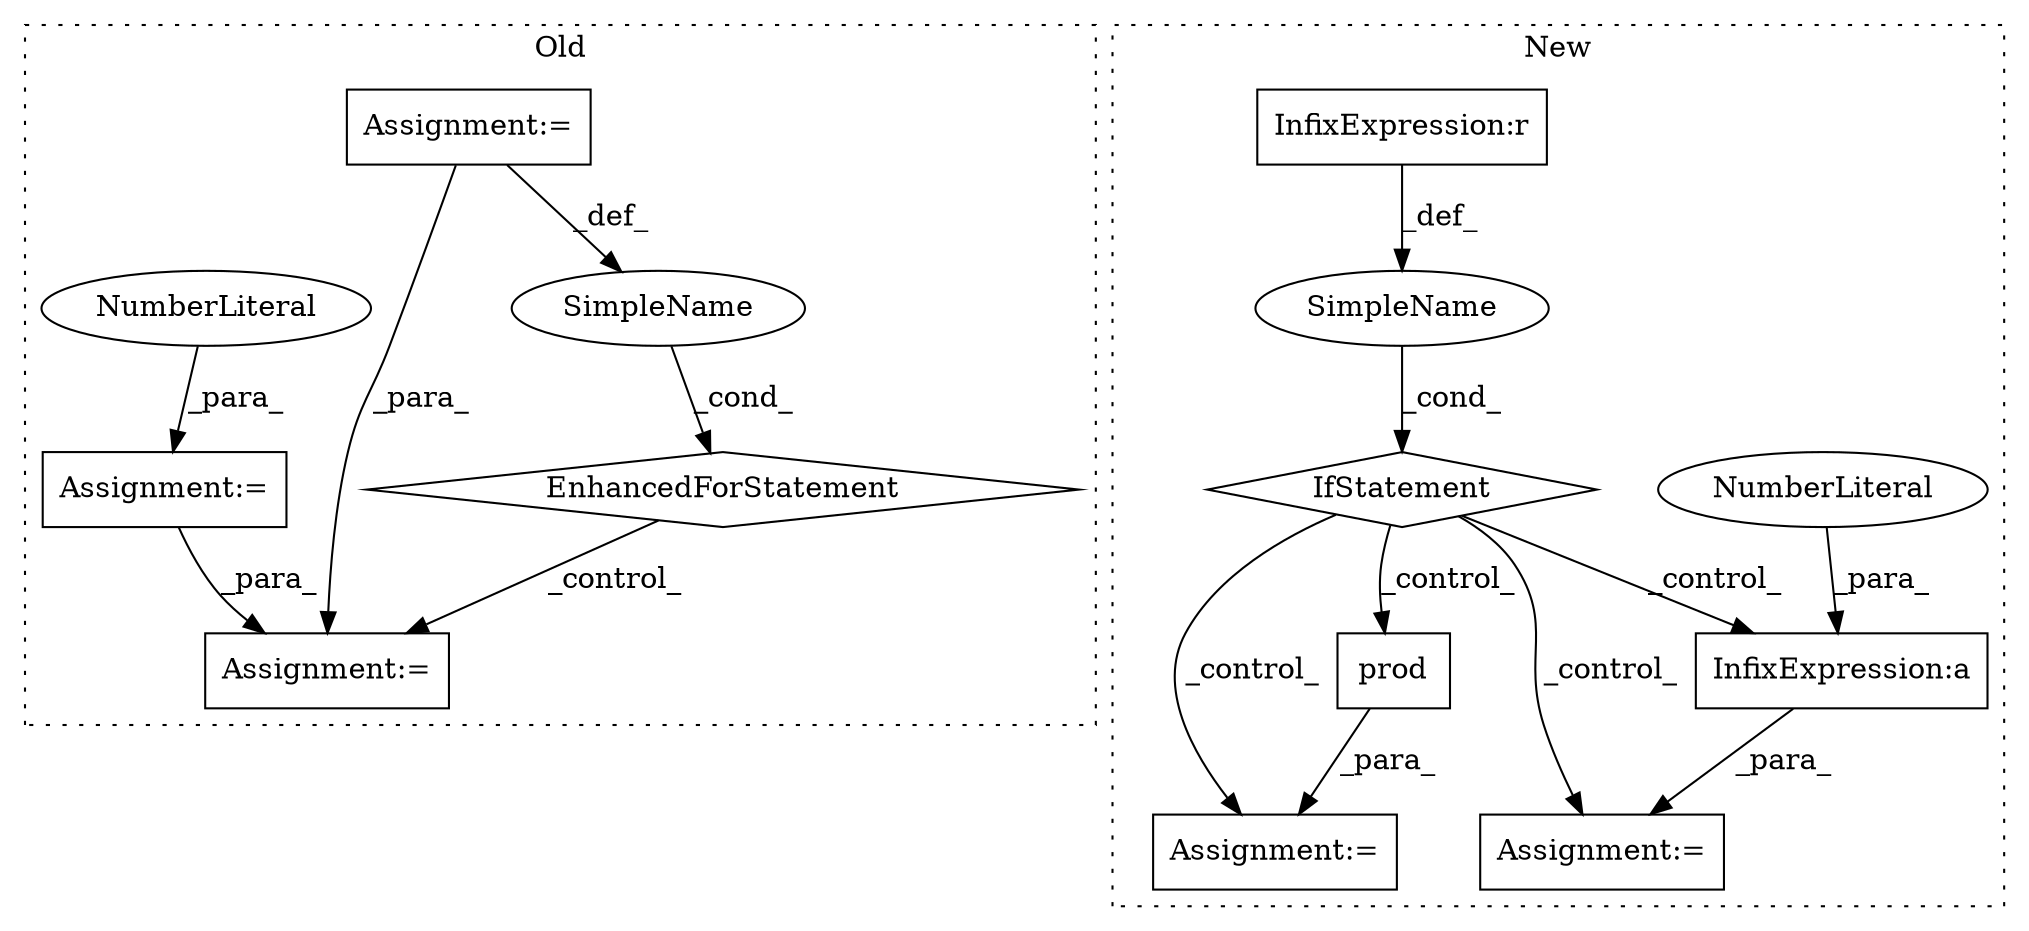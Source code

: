 digraph G {
subgraph cluster0 {
1 [label="EnhancedForStatement" a="70" s="10623,10710" l="63,2" shape="diamond"];
3 [label="Assignment:=" a="7" s="10623,10710" l="63,2" shape="box"];
4 [label="Assignment:=" a="7" s="10760" l="2" shape="box"];
5 [label="SimpleName" a="42" s="10690" l="1" shape="ellipse"];
7 [label="Assignment:=" a="7" s="10615" l="1" shape="box"];
8 [label="NumberLiteral" a="34" s="10616" l="1" shape="ellipse"];
label = "Old";
style="dotted";
}
subgraph cluster1 {
2 [label="prod" a="32" s="11377,11407" l="5,1" shape="box"];
6 [label="Assignment:=" a="7" s="11370" l="1" shape="box"];
9 [label="IfStatement" a="25" s="10961,10975" l="4,2" shape="diamond"];
10 [label="InfixExpression:a" a="27" s="11687" l="3" shape="box"];
11 [label="NumberLiteral" a="34" s="11690" l="1" shape="ellipse"];
12 [label="SimpleName" a="42" s="" l="" shape="ellipse"];
13 [label="Assignment:=" a="7" s="11647" l="1" shape="box"];
14 [label="InfixExpression:r" a="27" s="10967" l="4" shape="box"];
label = "New";
style="dotted";
}
1 -> 4 [label="_control_"];
2 -> 6 [label="_para_"];
3 -> 5 [label="_def_"];
3 -> 4 [label="_para_"];
5 -> 1 [label="_cond_"];
7 -> 4 [label="_para_"];
8 -> 7 [label="_para_"];
9 -> 6 [label="_control_"];
9 -> 2 [label="_control_"];
9 -> 10 [label="_control_"];
9 -> 13 [label="_control_"];
10 -> 13 [label="_para_"];
11 -> 10 [label="_para_"];
12 -> 9 [label="_cond_"];
14 -> 12 [label="_def_"];
}